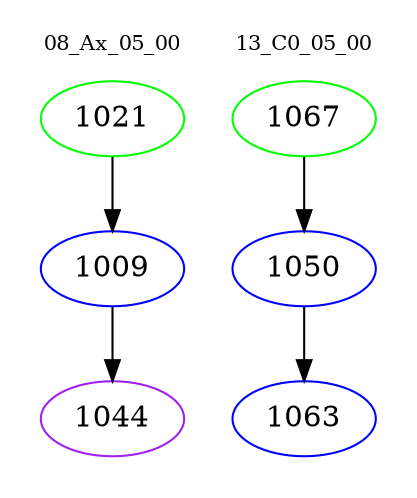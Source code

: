 digraph{
subgraph cluster_0 {
color = white
label = "08_Ax_05_00";
fontsize=10;
T0_1021 [label="1021", color="green"]
T0_1021 -> T0_1009 [color="black"]
T0_1009 [label="1009", color="blue"]
T0_1009 -> T0_1044 [color="black"]
T0_1044 [label="1044", color="purple"]
}
subgraph cluster_1 {
color = white
label = "13_C0_05_00";
fontsize=10;
T1_1067 [label="1067", color="green"]
T1_1067 -> T1_1050 [color="black"]
T1_1050 [label="1050", color="blue"]
T1_1050 -> T1_1063 [color="black"]
T1_1063 [label="1063", color="blue"]
}
}
